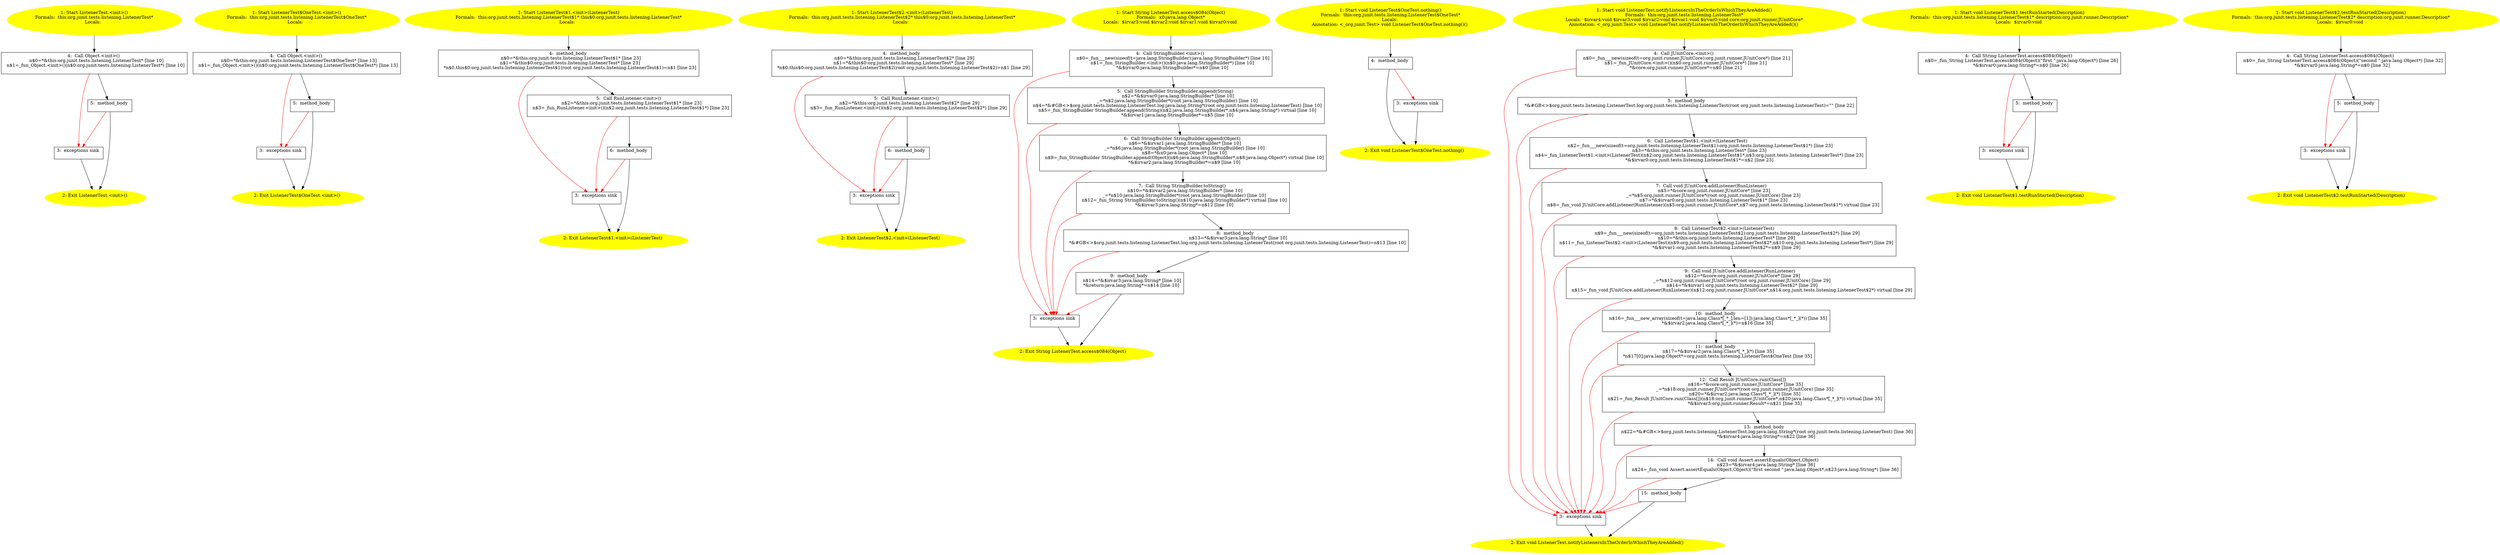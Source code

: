 /* @generated */
digraph cfg {
"org.junit.tests.listening.ListenerTest.<init>().4d257e3d358de69f761442c8391fc0e9_1" [label="1: Start ListenerTest.<init>()\nFormals:  this:org.junit.tests.listening.ListenerTest*\nLocals:  \n  " color=yellow style=filled]
	

	 "org.junit.tests.listening.ListenerTest.<init>().4d257e3d358de69f761442c8391fc0e9_1" -> "org.junit.tests.listening.ListenerTest.<init>().4d257e3d358de69f761442c8391fc0e9_4" ;
"org.junit.tests.listening.ListenerTest.<init>().4d257e3d358de69f761442c8391fc0e9_2" [label="2: Exit ListenerTest.<init>() \n  " color=yellow style=filled]
	

"org.junit.tests.listening.ListenerTest.<init>().4d257e3d358de69f761442c8391fc0e9_3" [label="3:  exceptions sink \n  " shape="box"]
	

	 "org.junit.tests.listening.ListenerTest.<init>().4d257e3d358de69f761442c8391fc0e9_3" -> "org.junit.tests.listening.ListenerTest.<init>().4d257e3d358de69f761442c8391fc0e9_2" ;
"org.junit.tests.listening.ListenerTest.<init>().4d257e3d358de69f761442c8391fc0e9_4" [label="4:  Call Object.<init>() \n   n$0=*&this:org.junit.tests.listening.ListenerTest* [line 10]\n  n$1=_fun_Object.<init>()(n$0:org.junit.tests.listening.ListenerTest*) [line 10]\n " shape="box"]
	

	 "org.junit.tests.listening.ListenerTest.<init>().4d257e3d358de69f761442c8391fc0e9_4" -> "org.junit.tests.listening.ListenerTest.<init>().4d257e3d358de69f761442c8391fc0e9_5" ;
	 "org.junit.tests.listening.ListenerTest.<init>().4d257e3d358de69f761442c8391fc0e9_4" -> "org.junit.tests.listening.ListenerTest.<init>().4d257e3d358de69f761442c8391fc0e9_3" [color="red" ];
"org.junit.tests.listening.ListenerTest.<init>().4d257e3d358de69f761442c8391fc0e9_5" [label="5:  method_body \n  " shape="box"]
	

	 "org.junit.tests.listening.ListenerTest.<init>().4d257e3d358de69f761442c8391fc0e9_5" -> "org.junit.tests.listening.ListenerTest.<init>().4d257e3d358de69f761442c8391fc0e9_2" ;
	 "org.junit.tests.listening.ListenerTest.<init>().4d257e3d358de69f761442c8391fc0e9_5" -> "org.junit.tests.listening.ListenerTest.<init>().4d257e3d358de69f761442c8391fc0e9_3" [color="red" ];
"org.junit.tests.listening.ListenerTest$OneTest.<init>().f3b870c544adf6a9bfa987ce3d5e44cc_1" [label="1: Start ListenerTest$OneTest.<init>()\nFormals:  this:org.junit.tests.listening.ListenerTest$OneTest*\nLocals:  \n  " color=yellow style=filled]
	

	 "org.junit.tests.listening.ListenerTest$OneTest.<init>().f3b870c544adf6a9bfa987ce3d5e44cc_1" -> "org.junit.tests.listening.ListenerTest$OneTest.<init>().f3b870c544adf6a9bfa987ce3d5e44cc_4" ;
"org.junit.tests.listening.ListenerTest$OneTest.<init>().f3b870c544adf6a9bfa987ce3d5e44cc_2" [label="2: Exit ListenerTest$OneTest.<init>() \n  " color=yellow style=filled]
	

"org.junit.tests.listening.ListenerTest$OneTest.<init>().f3b870c544adf6a9bfa987ce3d5e44cc_3" [label="3:  exceptions sink \n  " shape="box"]
	

	 "org.junit.tests.listening.ListenerTest$OneTest.<init>().f3b870c544adf6a9bfa987ce3d5e44cc_3" -> "org.junit.tests.listening.ListenerTest$OneTest.<init>().f3b870c544adf6a9bfa987ce3d5e44cc_2" ;
"org.junit.tests.listening.ListenerTest$OneTest.<init>().f3b870c544adf6a9bfa987ce3d5e44cc_4" [label="4:  Call Object.<init>() \n   n$0=*&this:org.junit.tests.listening.ListenerTest$OneTest* [line 13]\n  n$1=_fun_Object.<init>()(n$0:org.junit.tests.listening.ListenerTest$OneTest*) [line 13]\n " shape="box"]
	

	 "org.junit.tests.listening.ListenerTest$OneTest.<init>().f3b870c544adf6a9bfa987ce3d5e44cc_4" -> "org.junit.tests.listening.ListenerTest$OneTest.<init>().f3b870c544adf6a9bfa987ce3d5e44cc_5" ;
	 "org.junit.tests.listening.ListenerTest$OneTest.<init>().f3b870c544adf6a9bfa987ce3d5e44cc_4" -> "org.junit.tests.listening.ListenerTest$OneTest.<init>().f3b870c544adf6a9bfa987ce3d5e44cc_3" [color="red" ];
"org.junit.tests.listening.ListenerTest$OneTest.<init>().f3b870c544adf6a9bfa987ce3d5e44cc_5" [label="5:  method_body \n  " shape="box"]
	

	 "org.junit.tests.listening.ListenerTest$OneTest.<init>().f3b870c544adf6a9bfa987ce3d5e44cc_5" -> "org.junit.tests.listening.ListenerTest$OneTest.<init>().f3b870c544adf6a9bfa987ce3d5e44cc_2" ;
	 "org.junit.tests.listening.ListenerTest$OneTest.<init>().f3b870c544adf6a9bfa987ce3d5e44cc_5" -> "org.junit.tests.listening.ListenerTest$OneTest.<init>().f3b870c544adf6a9bfa987ce3d5e44cc_3" [color="red" ];
"org.junit.tests.listening.ListenerTest$1.<init>(org.junit.tests.listening.ListenerTest).420f41c5755d886f098857eac88bb2bb_1" [label="1: Start ListenerTest$1.<init>(ListenerTest)\nFormals:  this:org.junit.tests.listening.ListenerTest$1* this$0:org.junit.tests.listening.ListenerTest*\nLocals:  \n  " color=yellow style=filled]
	

	 "org.junit.tests.listening.ListenerTest$1.<init>(org.junit.tests.listening.ListenerTest).420f41c5755d886f098857eac88bb2bb_1" -> "org.junit.tests.listening.ListenerTest$1.<init>(org.junit.tests.listening.ListenerTest).420f41c5755d886f098857eac88bb2bb_4" ;
"org.junit.tests.listening.ListenerTest$1.<init>(org.junit.tests.listening.ListenerTest).420f41c5755d886f098857eac88bb2bb_2" [label="2: Exit ListenerTest$1.<init>(ListenerTest) \n  " color=yellow style=filled]
	

"org.junit.tests.listening.ListenerTest$1.<init>(org.junit.tests.listening.ListenerTest).420f41c5755d886f098857eac88bb2bb_3" [label="3:  exceptions sink \n  " shape="box"]
	

	 "org.junit.tests.listening.ListenerTest$1.<init>(org.junit.tests.listening.ListenerTest).420f41c5755d886f098857eac88bb2bb_3" -> "org.junit.tests.listening.ListenerTest$1.<init>(org.junit.tests.listening.ListenerTest).420f41c5755d886f098857eac88bb2bb_2" ;
"org.junit.tests.listening.ListenerTest$1.<init>(org.junit.tests.listening.ListenerTest).420f41c5755d886f098857eac88bb2bb_4" [label="4:  method_body \n   n$0=*&this:org.junit.tests.listening.ListenerTest$1* [line 23]\n  n$1=*&this$0:org.junit.tests.listening.ListenerTest* [line 23]\n  *n$0.this$0:org.junit.tests.listening.ListenerTest$1(root org.junit.tests.listening.ListenerTest$1)=n$1 [line 23]\n " shape="box"]
	

	 "org.junit.tests.listening.ListenerTest$1.<init>(org.junit.tests.listening.ListenerTest).420f41c5755d886f098857eac88bb2bb_4" -> "org.junit.tests.listening.ListenerTest$1.<init>(org.junit.tests.listening.ListenerTest).420f41c5755d886f098857eac88bb2bb_5" ;
	 "org.junit.tests.listening.ListenerTest$1.<init>(org.junit.tests.listening.ListenerTest).420f41c5755d886f098857eac88bb2bb_4" -> "org.junit.tests.listening.ListenerTest$1.<init>(org.junit.tests.listening.ListenerTest).420f41c5755d886f098857eac88bb2bb_3" [color="red" ];
"org.junit.tests.listening.ListenerTest$1.<init>(org.junit.tests.listening.ListenerTest).420f41c5755d886f098857eac88bb2bb_5" [label="5:  Call RunListener.<init>() \n   n$2=*&this:org.junit.tests.listening.ListenerTest$1* [line 23]\n  n$3=_fun_RunListener.<init>()(n$2:org.junit.tests.listening.ListenerTest$1*) [line 23]\n " shape="box"]
	

	 "org.junit.tests.listening.ListenerTest$1.<init>(org.junit.tests.listening.ListenerTest).420f41c5755d886f098857eac88bb2bb_5" -> "org.junit.tests.listening.ListenerTest$1.<init>(org.junit.tests.listening.ListenerTest).420f41c5755d886f098857eac88bb2bb_6" ;
	 "org.junit.tests.listening.ListenerTest$1.<init>(org.junit.tests.listening.ListenerTest).420f41c5755d886f098857eac88bb2bb_5" -> "org.junit.tests.listening.ListenerTest$1.<init>(org.junit.tests.listening.ListenerTest).420f41c5755d886f098857eac88bb2bb_3" [color="red" ];
"org.junit.tests.listening.ListenerTest$1.<init>(org.junit.tests.listening.ListenerTest).420f41c5755d886f098857eac88bb2bb_6" [label="6:  method_body \n  " shape="box"]
	

	 "org.junit.tests.listening.ListenerTest$1.<init>(org.junit.tests.listening.ListenerTest).420f41c5755d886f098857eac88bb2bb_6" -> "org.junit.tests.listening.ListenerTest$1.<init>(org.junit.tests.listening.ListenerTest).420f41c5755d886f098857eac88bb2bb_2" ;
	 "org.junit.tests.listening.ListenerTest$1.<init>(org.junit.tests.listening.ListenerTest).420f41c5755d886f098857eac88bb2bb_6" -> "org.junit.tests.listening.ListenerTest$1.<init>(org.junit.tests.listening.ListenerTest).420f41c5755d886f098857eac88bb2bb_3" [color="red" ];
"org.junit.tests.listening.ListenerTest$2.<init>(org.junit.tests.listening.ListenerTest).019b9154cdd16802c9022602b1dc0465_1" [label="1: Start ListenerTest$2.<init>(ListenerTest)\nFormals:  this:org.junit.tests.listening.ListenerTest$2* this$0:org.junit.tests.listening.ListenerTest*\nLocals:  \n  " color=yellow style=filled]
	

	 "org.junit.tests.listening.ListenerTest$2.<init>(org.junit.tests.listening.ListenerTest).019b9154cdd16802c9022602b1dc0465_1" -> "org.junit.tests.listening.ListenerTest$2.<init>(org.junit.tests.listening.ListenerTest).019b9154cdd16802c9022602b1dc0465_4" ;
"org.junit.tests.listening.ListenerTest$2.<init>(org.junit.tests.listening.ListenerTest).019b9154cdd16802c9022602b1dc0465_2" [label="2: Exit ListenerTest$2.<init>(ListenerTest) \n  " color=yellow style=filled]
	

"org.junit.tests.listening.ListenerTest$2.<init>(org.junit.tests.listening.ListenerTest).019b9154cdd16802c9022602b1dc0465_3" [label="3:  exceptions sink \n  " shape="box"]
	

	 "org.junit.tests.listening.ListenerTest$2.<init>(org.junit.tests.listening.ListenerTest).019b9154cdd16802c9022602b1dc0465_3" -> "org.junit.tests.listening.ListenerTest$2.<init>(org.junit.tests.listening.ListenerTest).019b9154cdd16802c9022602b1dc0465_2" ;
"org.junit.tests.listening.ListenerTest$2.<init>(org.junit.tests.listening.ListenerTest).019b9154cdd16802c9022602b1dc0465_4" [label="4:  method_body \n   n$0=*&this:org.junit.tests.listening.ListenerTest$2* [line 29]\n  n$1=*&this$0:org.junit.tests.listening.ListenerTest* [line 29]\n  *n$0.this$0:org.junit.tests.listening.ListenerTest$2(root org.junit.tests.listening.ListenerTest$2)=n$1 [line 29]\n " shape="box"]
	

	 "org.junit.tests.listening.ListenerTest$2.<init>(org.junit.tests.listening.ListenerTest).019b9154cdd16802c9022602b1dc0465_4" -> "org.junit.tests.listening.ListenerTest$2.<init>(org.junit.tests.listening.ListenerTest).019b9154cdd16802c9022602b1dc0465_5" ;
	 "org.junit.tests.listening.ListenerTest$2.<init>(org.junit.tests.listening.ListenerTest).019b9154cdd16802c9022602b1dc0465_4" -> "org.junit.tests.listening.ListenerTest$2.<init>(org.junit.tests.listening.ListenerTest).019b9154cdd16802c9022602b1dc0465_3" [color="red" ];
"org.junit.tests.listening.ListenerTest$2.<init>(org.junit.tests.listening.ListenerTest).019b9154cdd16802c9022602b1dc0465_5" [label="5:  Call RunListener.<init>() \n   n$2=*&this:org.junit.tests.listening.ListenerTest$2* [line 29]\n  n$3=_fun_RunListener.<init>()(n$2:org.junit.tests.listening.ListenerTest$2*) [line 29]\n " shape="box"]
	

	 "org.junit.tests.listening.ListenerTest$2.<init>(org.junit.tests.listening.ListenerTest).019b9154cdd16802c9022602b1dc0465_5" -> "org.junit.tests.listening.ListenerTest$2.<init>(org.junit.tests.listening.ListenerTest).019b9154cdd16802c9022602b1dc0465_6" ;
	 "org.junit.tests.listening.ListenerTest$2.<init>(org.junit.tests.listening.ListenerTest).019b9154cdd16802c9022602b1dc0465_5" -> "org.junit.tests.listening.ListenerTest$2.<init>(org.junit.tests.listening.ListenerTest).019b9154cdd16802c9022602b1dc0465_3" [color="red" ];
"org.junit.tests.listening.ListenerTest$2.<init>(org.junit.tests.listening.ListenerTest).019b9154cdd16802c9022602b1dc0465_6" [label="6:  method_body \n  " shape="box"]
	

	 "org.junit.tests.listening.ListenerTest$2.<init>(org.junit.tests.listening.ListenerTest).019b9154cdd16802c9022602b1dc0465_6" -> "org.junit.tests.listening.ListenerTest$2.<init>(org.junit.tests.listening.ListenerTest).019b9154cdd16802c9022602b1dc0465_2" ;
	 "org.junit.tests.listening.ListenerTest$2.<init>(org.junit.tests.listening.ListenerTest).019b9154cdd16802c9022602b1dc0465_6" -> "org.junit.tests.listening.ListenerTest$2.<init>(org.junit.tests.listening.ListenerTest).019b9154cdd16802c9022602b1dc0465_3" [color="red" ];
"org.junit.tests.listening.ListenerTest.access$084(java.lang.Object):java.lang.String.c1a30a4bd5b4ffefcb429ac8dc1a1bcd_1" [label="1: Start String ListenerTest.access$084(Object)\nFormals:  x0:java.lang.Object*\nLocals:  $irvar3:void $irvar2:void $irvar1:void $irvar0:void \n  " color=yellow style=filled]
	

	 "org.junit.tests.listening.ListenerTest.access$084(java.lang.Object):java.lang.String.c1a30a4bd5b4ffefcb429ac8dc1a1bcd_1" -> "org.junit.tests.listening.ListenerTest.access$084(java.lang.Object):java.lang.String.c1a30a4bd5b4ffefcb429ac8dc1a1bcd_4" ;
"org.junit.tests.listening.ListenerTest.access$084(java.lang.Object):java.lang.String.c1a30a4bd5b4ffefcb429ac8dc1a1bcd_2" [label="2: Exit String ListenerTest.access$084(Object) \n  " color=yellow style=filled]
	

"org.junit.tests.listening.ListenerTest.access$084(java.lang.Object):java.lang.String.c1a30a4bd5b4ffefcb429ac8dc1a1bcd_3" [label="3:  exceptions sink \n  " shape="box"]
	

	 "org.junit.tests.listening.ListenerTest.access$084(java.lang.Object):java.lang.String.c1a30a4bd5b4ffefcb429ac8dc1a1bcd_3" -> "org.junit.tests.listening.ListenerTest.access$084(java.lang.Object):java.lang.String.c1a30a4bd5b4ffefcb429ac8dc1a1bcd_2" ;
"org.junit.tests.listening.ListenerTest.access$084(java.lang.Object):java.lang.String.c1a30a4bd5b4ffefcb429ac8dc1a1bcd_4" [label="4:  Call StringBuilder.<init>() \n   n$0=_fun___new(sizeof(t=java.lang.StringBuilder):java.lang.StringBuilder*) [line 10]\n  n$1=_fun_StringBuilder.<init>()(n$0:java.lang.StringBuilder*) [line 10]\n  *&$irvar0:java.lang.StringBuilder*=n$0 [line 10]\n " shape="box"]
	

	 "org.junit.tests.listening.ListenerTest.access$084(java.lang.Object):java.lang.String.c1a30a4bd5b4ffefcb429ac8dc1a1bcd_4" -> "org.junit.tests.listening.ListenerTest.access$084(java.lang.Object):java.lang.String.c1a30a4bd5b4ffefcb429ac8dc1a1bcd_5" ;
	 "org.junit.tests.listening.ListenerTest.access$084(java.lang.Object):java.lang.String.c1a30a4bd5b4ffefcb429ac8dc1a1bcd_4" -> "org.junit.tests.listening.ListenerTest.access$084(java.lang.Object):java.lang.String.c1a30a4bd5b4ffefcb429ac8dc1a1bcd_3" [color="red" ];
"org.junit.tests.listening.ListenerTest.access$084(java.lang.Object):java.lang.String.c1a30a4bd5b4ffefcb429ac8dc1a1bcd_5" [label="5:  Call StringBuilder StringBuilder.append(String) \n   n$2=*&$irvar0:java.lang.StringBuilder* [line 10]\n  _=*n$2:java.lang.StringBuilder*(root java.lang.StringBuilder) [line 10]\n  n$4=*&#GB<>$org.junit.tests.listening.ListenerTest.log:java.lang.String*(root org.junit.tests.listening.ListenerTest) [line 10]\n  n$5=_fun_StringBuilder StringBuilder.append(String)(n$2:java.lang.StringBuilder*,n$4:java.lang.String*) virtual [line 10]\n  *&$irvar1:java.lang.StringBuilder*=n$5 [line 10]\n " shape="box"]
	

	 "org.junit.tests.listening.ListenerTest.access$084(java.lang.Object):java.lang.String.c1a30a4bd5b4ffefcb429ac8dc1a1bcd_5" -> "org.junit.tests.listening.ListenerTest.access$084(java.lang.Object):java.lang.String.c1a30a4bd5b4ffefcb429ac8dc1a1bcd_6" ;
	 "org.junit.tests.listening.ListenerTest.access$084(java.lang.Object):java.lang.String.c1a30a4bd5b4ffefcb429ac8dc1a1bcd_5" -> "org.junit.tests.listening.ListenerTest.access$084(java.lang.Object):java.lang.String.c1a30a4bd5b4ffefcb429ac8dc1a1bcd_3" [color="red" ];
"org.junit.tests.listening.ListenerTest.access$084(java.lang.Object):java.lang.String.c1a30a4bd5b4ffefcb429ac8dc1a1bcd_6" [label="6:  Call StringBuilder StringBuilder.append(Object) \n   n$6=*&$irvar1:java.lang.StringBuilder* [line 10]\n  _=*n$6:java.lang.StringBuilder*(root java.lang.StringBuilder) [line 10]\n  n$8=*&x0:java.lang.Object* [line 10]\n  n$9=_fun_StringBuilder StringBuilder.append(Object)(n$6:java.lang.StringBuilder*,n$8:java.lang.Object*) virtual [line 10]\n  *&$irvar2:java.lang.StringBuilder*=n$9 [line 10]\n " shape="box"]
	

	 "org.junit.tests.listening.ListenerTest.access$084(java.lang.Object):java.lang.String.c1a30a4bd5b4ffefcb429ac8dc1a1bcd_6" -> "org.junit.tests.listening.ListenerTest.access$084(java.lang.Object):java.lang.String.c1a30a4bd5b4ffefcb429ac8dc1a1bcd_7" ;
	 "org.junit.tests.listening.ListenerTest.access$084(java.lang.Object):java.lang.String.c1a30a4bd5b4ffefcb429ac8dc1a1bcd_6" -> "org.junit.tests.listening.ListenerTest.access$084(java.lang.Object):java.lang.String.c1a30a4bd5b4ffefcb429ac8dc1a1bcd_3" [color="red" ];
"org.junit.tests.listening.ListenerTest.access$084(java.lang.Object):java.lang.String.c1a30a4bd5b4ffefcb429ac8dc1a1bcd_7" [label="7:  Call String StringBuilder.toString() \n   n$10=*&$irvar2:java.lang.StringBuilder* [line 10]\n  _=*n$10:java.lang.StringBuilder*(root java.lang.StringBuilder) [line 10]\n  n$12=_fun_String StringBuilder.toString()(n$10:java.lang.StringBuilder*) virtual [line 10]\n  *&$irvar3:java.lang.String*=n$12 [line 10]\n " shape="box"]
	

	 "org.junit.tests.listening.ListenerTest.access$084(java.lang.Object):java.lang.String.c1a30a4bd5b4ffefcb429ac8dc1a1bcd_7" -> "org.junit.tests.listening.ListenerTest.access$084(java.lang.Object):java.lang.String.c1a30a4bd5b4ffefcb429ac8dc1a1bcd_8" ;
	 "org.junit.tests.listening.ListenerTest.access$084(java.lang.Object):java.lang.String.c1a30a4bd5b4ffefcb429ac8dc1a1bcd_7" -> "org.junit.tests.listening.ListenerTest.access$084(java.lang.Object):java.lang.String.c1a30a4bd5b4ffefcb429ac8dc1a1bcd_3" [color="red" ];
"org.junit.tests.listening.ListenerTest.access$084(java.lang.Object):java.lang.String.c1a30a4bd5b4ffefcb429ac8dc1a1bcd_8" [label="8:  method_body \n   n$13=*&$irvar3:java.lang.String* [line 10]\n  *&#GB<>$org.junit.tests.listening.ListenerTest.log:org.junit.tests.listening.ListenerTest(root org.junit.tests.listening.ListenerTest)=n$13 [line 10]\n " shape="box"]
	

	 "org.junit.tests.listening.ListenerTest.access$084(java.lang.Object):java.lang.String.c1a30a4bd5b4ffefcb429ac8dc1a1bcd_8" -> "org.junit.tests.listening.ListenerTest.access$084(java.lang.Object):java.lang.String.c1a30a4bd5b4ffefcb429ac8dc1a1bcd_9" ;
	 "org.junit.tests.listening.ListenerTest.access$084(java.lang.Object):java.lang.String.c1a30a4bd5b4ffefcb429ac8dc1a1bcd_8" -> "org.junit.tests.listening.ListenerTest.access$084(java.lang.Object):java.lang.String.c1a30a4bd5b4ffefcb429ac8dc1a1bcd_3" [color="red" ];
"org.junit.tests.listening.ListenerTest.access$084(java.lang.Object):java.lang.String.c1a30a4bd5b4ffefcb429ac8dc1a1bcd_9" [label="9:  method_body \n   n$14=*&$irvar3:java.lang.String* [line 10]\n  *&return:java.lang.String*=n$14 [line 10]\n " shape="box"]
	

	 "org.junit.tests.listening.ListenerTest.access$084(java.lang.Object):java.lang.String.c1a30a4bd5b4ffefcb429ac8dc1a1bcd_9" -> "org.junit.tests.listening.ListenerTest.access$084(java.lang.Object):java.lang.String.c1a30a4bd5b4ffefcb429ac8dc1a1bcd_2" ;
	 "org.junit.tests.listening.ListenerTest.access$084(java.lang.Object):java.lang.String.c1a30a4bd5b4ffefcb429ac8dc1a1bcd_9" -> "org.junit.tests.listening.ListenerTest.access$084(java.lang.Object):java.lang.String.c1a30a4bd5b4ffefcb429ac8dc1a1bcd_3" [color="red" ];
"org.junit.tests.listening.ListenerTest$OneTest.nothing():void.7be56301fd8786aff700378f3d30b3ed_1" [label="1: Start void ListenerTest$OneTest.nothing()\nFormals:  this:org.junit.tests.listening.ListenerTest$OneTest*\nLocals: \nAnnotation: <_org.junit.Test> void ListenerTest$OneTest.nothing()() \n  " color=yellow style=filled]
	

	 "org.junit.tests.listening.ListenerTest$OneTest.nothing():void.7be56301fd8786aff700378f3d30b3ed_1" -> "org.junit.tests.listening.ListenerTest$OneTest.nothing():void.7be56301fd8786aff700378f3d30b3ed_4" ;
"org.junit.tests.listening.ListenerTest$OneTest.nothing():void.7be56301fd8786aff700378f3d30b3ed_2" [label="2: Exit void ListenerTest$OneTest.nothing() \n  " color=yellow style=filled]
	

"org.junit.tests.listening.ListenerTest$OneTest.nothing():void.7be56301fd8786aff700378f3d30b3ed_3" [label="3:  exceptions sink \n  " shape="box"]
	

	 "org.junit.tests.listening.ListenerTest$OneTest.nothing():void.7be56301fd8786aff700378f3d30b3ed_3" -> "org.junit.tests.listening.ListenerTest$OneTest.nothing():void.7be56301fd8786aff700378f3d30b3ed_2" ;
"org.junit.tests.listening.ListenerTest$OneTest.nothing():void.7be56301fd8786aff700378f3d30b3ed_4" [label="4:  method_body \n  " shape="box"]
	

	 "org.junit.tests.listening.ListenerTest$OneTest.nothing():void.7be56301fd8786aff700378f3d30b3ed_4" -> "org.junit.tests.listening.ListenerTest$OneTest.nothing():void.7be56301fd8786aff700378f3d30b3ed_2" ;
	 "org.junit.tests.listening.ListenerTest$OneTest.nothing():void.7be56301fd8786aff700378f3d30b3ed_4" -> "org.junit.tests.listening.ListenerTest$OneTest.nothing():void.7be56301fd8786aff700378f3d30b3ed_3" [color="red" ];
"org.junit.tests.listening.ListenerTest.notifyListenersInTheOrderInWhichTheyAreAdded():void.cece620c4e38bbcd63d81c295dd0fb78_1" [label="1: Start void ListenerTest.notifyListenersInTheOrderInWhichTheyAreAdded()\nFormals:  this:org.junit.tests.listening.ListenerTest*\nLocals:  $irvar4:void $irvar3:void $irvar2:void $irvar1:void $irvar0:void core:org.junit.runner.JUnitCore*\nAnnotation: <_org.junit.Test> void ListenerTest.notifyListenersInTheOrderInWhichTheyAreAdded()() \n  " color=yellow style=filled]
	

	 "org.junit.tests.listening.ListenerTest.notifyListenersInTheOrderInWhichTheyAreAdded():void.cece620c4e38bbcd63d81c295dd0fb78_1" -> "org.junit.tests.listening.ListenerTest.notifyListenersInTheOrderInWhichTheyAreAdded():void.cece620c4e38bbcd63d81c295dd0fb78_4" ;
"org.junit.tests.listening.ListenerTest.notifyListenersInTheOrderInWhichTheyAreAdded():void.cece620c4e38bbcd63d81c295dd0fb78_2" [label="2: Exit void ListenerTest.notifyListenersInTheOrderInWhichTheyAreAdded() \n  " color=yellow style=filled]
	

"org.junit.tests.listening.ListenerTest.notifyListenersInTheOrderInWhichTheyAreAdded():void.cece620c4e38bbcd63d81c295dd0fb78_3" [label="3:  exceptions sink \n  " shape="box"]
	

	 "org.junit.tests.listening.ListenerTest.notifyListenersInTheOrderInWhichTheyAreAdded():void.cece620c4e38bbcd63d81c295dd0fb78_3" -> "org.junit.tests.listening.ListenerTest.notifyListenersInTheOrderInWhichTheyAreAdded():void.cece620c4e38bbcd63d81c295dd0fb78_2" ;
"org.junit.tests.listening.ListenerTest.notifyListenersInTheOrderInWhichTheyAreAdded():void.cece620c4e38bbcd63d81c295dd0fb78_4" [label="4:  Call JUnitCore.<init>() \n   n$0=_fun___new(sizeof(t=org.junit.runner.JUnitCore):org.junit.runner.JUnitCore*) [line 21]\n  n$1=_fun_JUnitCore.<init>()(n$0:org.junit.runner.JUnitCore*) [line 21]\n  *&core:org.junit.runner.JUnitCore*=n$0 [line 21]\n " shape="box"]
	

	 "org.junit.tests.listening.ListenerTest.notifyListenersInTheOrderInWhichTheyAreAdded():void.cece620c4e38bbcd63d81c295dd0fb78_4" -> "org.junit.tests.listening.ListenerTest.notifyListenersInTheOrderInWhichTheyAreAdded():void.cece620c4e38bbcd63d81c295dd0fb78_5" ;
	 "org.junit.tests.listening.ListenerTest.notifyListenersInTheOrderInWhichTheyAreAdded():void.cece620c4e38bbcd63d81c295dd0fb78_4" -> "org.junit.tests.listening.ListenerTest.notifyListenersInTheOrderInWhichTheyAreAdded():void.cece620c4e38bbcd63d81c295dd0fb78_3" [color="red" ];
"org.junit.tests.listening.ListenerTest.notifyListenersInTheOrderInWhichTheyAreAdded():void.cece620c4e38bbcd63d81c295dd0fb78_5" [label="5:  method_body \n   *&#GB<>$org.junit.tests.listening.ListenerTest.log:org.junit.tests.listening.ListenerTest(root org.junit.tests.listening.ListenerTest)=\"\" [line 22]\n " shape="box"]
	

	 "org.junit.tests.listening.ListenerTest.notifyListenersInTheOrderInWhichTheyAreAdded():void.cece620c4e38bbcd63d81c295dd0fb78_5" -> "org.junit.tests.listening.ListenerTest.notifyListenersInTheOrderInWhichTheyAreAdded():void.cece620c4e38bbcd63d81c295dd0fb78_6" ;
	 "org.junit.tests.listening.ListenerTest.notifyListenersInTheOrderInWhichTheyAreAdded():void.cece620c4e38bbcd63d81c295dd0fb78_5" -> "org.junit.tests.listening.ListenerTest.notifyListenersInTheOrderInWhichTheyAreAdded():void.cece620c4e38bbcd63d81c295dd0fb78_3" [color="red" ];
"org.junit.tests.listening.ListenerTest.notifyListenersInTheOrderInWhichTheyAreAdded():void.cece620c4e38bbcd63d81c295dd0fb78_6" [label="6:  Call ListenerTest$1.<init>(ListenerTest) \n   n$2=_fun___new(sizeof(t=org.junit.tests.listening.ListenerTest$1):org.junit.tests.listening.ListenerTest$1*) [line 23]\n  n$3=*&this:org.junit.tests.listening.ListenerTest* [line 23]\n  n$4=_fun_ListenerTest$1.<init>(ListenerTest)(n$2:org.junit.tests.listening.ListenerTest$1*,n$3:org.junit.tests.listening.ListenerTest*) [line 23]\n  *&$irvar0:org.junit.tests.listening.ListenerTest$1*=n$2 [line 23]\n " shape="box"]
	

	 "org.junit.tests.listening.ListenerTest.notifyListenersInTheOrderInWhichTheyAreAdded():void.cece620c4e38bbcd63d81c295dd0fb78_6" -> "org.junit.tests.listening.ListenerTest.notifyListenersInTheOrderInWhichTheyAreAdded():void.cece620c4e38bbcd63d81c295dd0fb78_7" ;
	 "org.junit.tests.listening.ListenerTest.notifyListenersInTheOrderInWhichTheyAreAdded():void.cece620c4e38bbcd63d81c295dd0fb78_6" -> "org.junit.tests.listening.ListenerTest.notifyListenersInTheOrderInWhichTheyAreAdded():void.cece620c4e38bbcd63d81c295dd0fb78_3" [color="red" ];
"org.junit.tests.listening.ListenerTest.notifyListenersInTheOrderInWhichTheyAreAdded():void.cece620c4e38bbcd63d81c295dd0fb78_7" [label="7:  Call void JUnitCore.addListener(RunListener) \n   n$5=*&core:org.junit.runner.JUnitCore* [line 23]\n  _=*n$5:org.junit.runner.JUnitCore*(root org.junit.runner.JUnitCore) [line 23]\n  n$7=*&$irvar0:org.junit.tests.listening.ListenerTest$1* [line 23]\n  n$8=_fun_void JUnitCore.addListener(RunListener)(n$5:org.junit.runner.JUnitCore*,n$7:org.junit.tests.listening.ListenerTest$1*) virtual [line 23]\n " shape="box"]
	

	 "org.junit.tests.listening.ListenerTest.notifyListenersInTheOrderInWhichTheyAreAdded():void.cece620c4e38bbcd63d81c295dd0fb78_7" -> "org.junit.tests.listening.ListenerTest.notifyListenersInTheOrderInWhichTheyAreAdded():void.cece620c4e38bbcd63d81c295dd0fb78_8" ;
	 "org.junit.tests.listening.ListenerTest.notifyListenersInTheOrderInWhichTheyAreAdded():void.cece620c4e38bbcd63d81c295dd0fb78_7" -> "org.junit.tests.listening.ListenerTest.notifyListenersInTheOrderInWhichTheyAreAdded():void.cece620c4e38bbcd63d81c295dd0fb78_3" [color="red" ];
"org.junit.tests.listening.ListenerTest.notifyListenersInTheOrderInWhichTheyAreAdded():void.cece620c4e38bbcd63d81c295dd0fb78_8" [label="8:  Call ListenerTest$2.<init>(ListenerTest) \n   n$9=_fun___new(sizeof(t=org.junit.tests.listening.ListenerTest$2):org.junit.tests.listening.ListenerTest$2*) [line 29]\n  n$10=*&this:org.junit.tests.listening.ListenerTest* [line 29]\n  n$11=_fun_ListenerTest$2.<init>(ListenerTest)(n$9:org.junit.tests.listening.ListenerTest$2*,n$10:org.junit.tests.listening.ListenerTest*) [line 29]\n  *&$irvar1:org.junit.tests.listening.ListenerTest$2*=n$9 [line 29]\n " shape="box"]
	

	 "org.junit.tests.listening.ListenerTest.notifyListenersInTheOrderInWhichTheyAreAdded():void.cece620c4e38bbcd63d81c295dd0fb78_8" -> "org.junit.tests.listening.ListenerTest.notifyListenersInTheOrderInWhichTheyAreAdded():void.cece620c4e38bbcd63d81c295dd0fb78_9" ;
	 "org.junit.tests.listening.ListenerTest.notifyListenersInTheOrderInWhichTheyAreAdded():void.cece620c4e38bbcd63d81c295dd0fb78_8" -> "org.junit.tests.listening.ListenerTest.notifyListenersInTheOrderInWhichTheyAreAdded():void.cece620c4e38bbcd63d81c295dd0fb78_3" [color="red" ];
"org.junit.tests.listening.ListenerTest.notifyListenersInTheOrderInWhichTheyAreAdded():void.cece620c4e38bbcd63d81c295dd0fb78_9" [label="9:  Call void JUnitCore.addListener(RunListener) \n   n$12=*&core:org.junit.runner.JUnitCore* [line 29]\n  _=*n$12:org.junit.runner.JUnitCore*(root org.junit.runner.JUnitCore) [line 29]\n  n$14=*&$irvar1:org.junit.tests.listening.ListenerTest$2* [line 29]\n  n$15=_fun_void JUnitCore.addListener(RunListener)(n$12:org.junit.runner.JUnitCore*,n$14:org.junit.tests.listening.ListenerTest$2*) virtual [line 29]\n " shape="box"]
	

	 "org.junit.tests.listening.ListenerTest.notifyListenersInTheOrderInWhichTheyAreAdded():void.cece620c4e38bbcd63d81c295dd0fb78_9" -> "org.junit.tests.listening.ListenerTest.notifyListenersInTheOrderInWhichTheyAreAdded():void.cece620c4e38bbcd63d81c295dd0fb78_10" ;
	 "org.junit.tests.listening.ListenerTest.notifyListenersInTheOrderInWhichTheyAreAdded():void.cece620c4e38bbcd63d81c295dd0fb78_9" -> "org.junit.tests.listening.ListenerTest.notifyListenersInTheOrderInWhichTheyAreAdded():void.cece620c4e38bbcd63d81c295dd0fb78_3" [color="red" ];
"org.junit.tests.listening.ListenerTest.notifyListenersInTheOrderInWhichTheyAreAdded():void.cece620c4e38bbcd63d81c295dd0fb78_10" [label="10:  method_body \n   n$16=_fun___new_array(sizeof(t=java.lang.Class*[_*_];len=[1]):java.lang.Class*[_*_](*)) [line 35]\n  *&$irvar2:java.lang.Class*[_*_](*)=n$16 [line 35]\n " shape="box"]
	

	 "org.junit.tests.listening.ListenerTest.notifyListenersInTheOrderInWhichTheyAreAdded():void.cece620c4e38bbcd63d81c295dd0fb78_10" -> "org.junit.tests.listening.ListenerTest.notifyListenersInTheOrderInWhichTheyAreAdded():void.cece620c4e38bbcd63d81c295dd0fb78_11" ;
	 "org.junit.tests.listening.ListenerTest.notifyListenersInTheOrderInWhichTheyAreAdded():void.cece620c4e38bbcd63d81c295dd0fb78_10" -> "org.junit.tests.listening.ListenerTest.notifyListenersInTheOrderInWhichTheyAreAdded():void.cece620c4e38bbcd63d81c295dd0fb78_3" [color="red" ];
"org.junit.tests.listening.ListenerTest.notifyListenersInTheOrderInWhichTheyAreAdded():void.cece620c4e38bbcd63d81c295dd0fb78_11" [label="11:  method_body \n   n$17=*&$irvar2:java.lang.Class*[_*_](*) [line 35]\n  *n$17[0]:java.lang.Object*=org.junit.tests.listening.ListenerTest$OneTest [line 35]\n " shape="box"]
	

	 "org.junit.tests.listening.ListenerTest.notifyListenersInTheOrderInWhichTheyAreAdded():void.cece620c4e38bbcd63d81c295dd0fb78_11" -> "org.junit.tests.listening.ListenerTest.notifyListenersInTheOrderInWhichTheyAreAdded():void.cece620c4e38bbcd63d81c295dd0fb78_12" ;
	 "org.junit.tests.listening.ListenerTest.notifyListenersInTheOrderInWhichTheyAreAdded():void.cece620c4e38bbcd63d81c295dd0fb78_11" -> "org.junit.tests.listening.ListenerTest.notifyListenersInTheOrderInWhichTheyAreAdded():void.cece620c4e38bbcd63d81c295dd0fb78_3" [color="red" ];
"org.junit.tests.listening.ListenerTest.notifyListenersInTheOrderInWhichTheyAreAdded():void.cece620c4e38bbcd63d81c295dd0fb78_12" [label="12:  Call Result JUnitCore.run(Class[]) \n   n$18=*&core:org.junit.runner.JUnitCore* [line 35]\n  _=*n$18:org.junit.runner.JUnitCore*(root org.junit.runner.JUnitCore) [line 35]\n  n$20=*&$irvar2:java.lang.Class*[_*_](*) [line 35]\n  n$21=_fun_Result JUnitCore.run(Class[])(n$18:org.junit.runner.JUnitCore*,n$20:java.lang.Class*[_*_](*)) virtual [line 35]\n  *&$irvar3:org.junit.runner.Result*=n$21 [line 35]\n " shape="box"]
	

	 "org.junit.tests.listening.ListenerTest.notifyListenersInTheOrderInWhichTheyAreAdded():void.cece620c4e38bbcd63d81c295dd0fb78_12" -> "org.junit.tests.listening.ListenerTest.notifyListenersInTheOrderInWhichTheyAreAdded():void.cece620c4e38bbcd63d81c295dd0fb78_13" ;
	 "org.junit.tests.listening.ListenerTest.notifyListenersInTheOrderInWhichTheyAreAdded():void.cece620c4e38bbcd63d81c295dd0fb78_12" -> "org.junit.tests.listening.ListenerTest.notifyListenersInTheOrderInWhichTheyAreAdded():void.cece620c4e38bbcd63d81c295dd0fb78_3" [color="red" ];
"org.junit.tests.listening.ListenerTest.notifyListenersInTheOrderInWhichTheyAreAdded():void.cece620c4e38bbcd63d81c295dd0fb78_13" [label="13:  method_body \n   n$22=*&#GB<>$org.junit.tests.listening.ListenerTest.log:java.lang.String*(root org.junit.tests.listening.ListenerTest) [line 36]\n  *&$irvar4:java.lang.String*=n$22 [line 36]\n " shape="box"]
	

	 "org.junit.tests.listening.ListenerTest.notifyListenersInTheOrderInWhichTheyAreAdded():void.cece620c4e38bbcd63d81c295dd0fb78_13" -> "org.junit.tests.listening.ListenerTest.notifyListenersInTheOrderInWhichTheyAreAdded():void.cece620c4e38bbcd63d81c295dd0fb78_14" ;
	 "org.junit.tests.listening.ListenerTest.notifyListenersInTheOrderInWhichTheyAreAdded():void.cece620c4e38bbcd63d81c295dd0fb78_13" -> "org.junit.tests.listening.ListenerTest.notifyListenersInTheOrderInWhichTheyAreAdded():void.cece620c4e38bbcd63d81c295dd0fb78_3" [color="red" ];
"org.junit.tests.listening.ListenerTest.notifyListenersInTheOrderInWhichTheyAreAdded():void.cece620c4e38bbcd63d81c295dd0fb78_14" [label="14:  Call void Assert.assertEquals(Object,Object) \n   n$23=*&$irvar4:java.lang.String* [line 36]\n  n$24=_fun_void Assert.assertEquals(Object,Object)(\"first second \":java.lang.Object*,n$23:java.lang.String*) [line 36]\n " shape="box"]
	

	 "org.junit.tests.listening.ListenerTest.notifyListenersInTheOrderInWhichTheyAreAdded():void.cece620c4e38bbcd63d81c295dd0fb78_14" -> "org.junit.tests.listening.ListenerTest.notifyListenersInTheOrderInWhichTheyAreAdded():void.cece620c4e38bbcd63d81c295dd0fb78_15" ;
	 "org.junit.tests.listening.ListenerTest.notifyListenersInTheOrderInWhichTheyAreAdded():void.cece620c4e38bbcd63d81c295dd0fb78_14" -> "org.junit.tests.listening.ListenerTest.notifyListenersInTheOrderInWhichTheyAreAdded():void.cece620c4e38bbcd63d81c295dd0fb78_3" [color="red" ];
"org.junit.tests.listening.ListenerTest.notifyListenersInTheOrderInWhichTheyAreAdded():void.cece620c4e38bbcd63d81c295dd0fb78_15" [label="15:  method_body \n  " shape="box"]
	

	 "org.junit.tests.listening.ListenerTest.notifyListenersInTheOrderInWhichTheyAreAdded():void.cece620c4e38bbcd63d81c295dd0fb78_15" -> "org.junit.tests.listening.ListenerTest.notifyListenersInTheOrderInWhichTheyAreAdded():void.cece620c4e38bbcd63d81c295dd0fb78_2" ;
	 "org.junit.tests.listening.ListenerTest.notifyListenersInTheOrderInWhichTheyAreAdded():void.cece620c4e38bbcd63d81c295dd0fb78_15" -> "org.junit.tests.listening.ListenerTest.notifyListenersInTheOrderInWhichTheyAreAdded():void.cece620c4e38bbcd63d81c295dd0fb78_3" [color="red" ];
"org.junit.tests.listening.ListenerTest$1.testRunStarted(org.junit.runner.Description):void.39744d2a96ff83f0d0f8d0d58cc0c583_1" [label="1: Start void ListenerTest$1.testRunStarted(Description)\nFormals:  this:org.junit.tests.listening.ListenerTest$1* description:org.junit.runner.Description*\nLocals:  $irvar0:void \n  " color=yellow style=filled]
	

	 "org.junit.tests.listening.ListenerTest$1.testRunStarted(org.junit.runner.Description):void.39744d2a96ff83f0d0f8d0d58cc0c583_1" -> "org.junit.tests.listening.ListenerTest$1.testRunStarted(org.junit.runner.Description):void.39744d2a96ff83f0d0f8d0d58cc0c583_4" ;
"org.junit.tests.listening.ListenerTest$1.testRunStarted(org.junit.runner.Description):void.39744d2a96ff83f0d0f8d0d58cc0c583_2" [label="2: Exit void ListenerTest$1.testRunStarted(Description) \n  " color=yellow style=filled]
	

"org.junit.tests.listening.ListenerTest$1.testRunStarted(org.junit.runner.Description):void.39744d2a96ff83f0d0f8d0d58cc0c583_3" [label="3:  exceptions sink \n  " shape="box"]
	

	 "org.junit.tests.listening.ListenerTest$1.testRunStarted(org.junit.runner.Description):void.39744d2a96ff83f0d0f8d0d58cc0c583_3" -> "org.junit.tests.listening.ListenerTest$1.testRunStarted(org.junit.runner.Description):void.39744d2a96ff83f0d0f8d0d58cc0c583_2" ;
"org.junit.tests.listening.ListenerTest$1.testRunStarted(org.junit.runner.Description):void.39744d2a96ff83f0d0f8d0d58cc0c583_4" [label="4:  Call String ListenerTest.access$084(Object) \n   n$0=_fun_String ListenerTest.access$084(Object)(\"first \":java.lang.Object*) [line 26]\n  *&$irvar0:java.lang.String*=n$0 [line 26]\n " shape="box"]
	

	 "org.junit.tests.listening.ListenerTest$1.testRunStarted(org.junit.runner.Description):void.39744d2a96ff83f0d0f8d0d58cc0c583_4" -> "org.junit.tests.listening.ListenerTest$1.testRunStarted(org.junit.runner.Description):void.39744d2a96ff83f0d0f8d0d58cc0c583_5" ;
	 "org.junit.tests.listening.ListenerTest$1.testRunStarted(org.junit.runner.Description):void.39744d2a96ff83f0d0f8d0d58cc0c583_4" -> "org.junit.tests.listening.ListenerTest$1.testRunStarted(org.junit.runner.Description):void.39744d2a96ff83f0d0f8d0d58cc0c583_3" [color="red" ];
"org.junit.tests.listening.ListenerTest$1.testRunStarted(org.junit.runner.Description):void.39744d2a96ff83f0d0f8d0d58cc0c583_5" [label="5:  method_body \n  " shape="box"]
	

	 "org.junit.tests.listening.ListenerTest$1.testRunStarted(org.junit.runner.Description):void.39744d2a96ff83f0d0f8d0d58cc0c583_5" -> "org.junit.tests.listening.ListenerTest$1.testRunStarted(org.junit.runner.Description):void.39744d2a96ff83f0d0f8d0d58cc0c583_2" ;
	 "org.junit.tests.listening.ListenerTest$1.testRunStarted(org.junit.runner.Description):void.39744d2a96ff83f0d0f8d0d58cc0c583_5" -> "org.junit.tests.listening.ListenerTest$1.testRunStarted(org.junit.runner.Description):void.39744d2a96ff83f0d0f8d0d58cc0c583_3" [color="red" ];
"org.junit.tests.listening.ListenerTest$2.testRunStarted(org.junit.runner.Description):void.715fe0b961cd57806e644a3311f4060d_1" [label="1: Start void ListenerTest$2.testRunStarted(Description)\nFormals:  this:org.junit.tests.listening.ListenerTest$2* description:org.junit.runner.Description*\nLocals:  $irvar0:void \n  " color=yellow style=filled]
	

	 "org.junit.tests.listening.ListenerTest$2.testRunStarted(org.junit.runner.Description):void.715fe0b961cd57806e644a3311f4060d_1" -> "org.junit.tests.listening.ListenerTest$2.testRunStarted(org.junit.runner.Description):void.715fe0b961cd57806e644a3311f4060d_4" ;
"org.junit.tests.listening.ListenerTest$2.testRunStarted(org.junit.runner.Description):void.715fe0b961cd57806e644a3311f4060d_2" [label="2: Exit void ListenerTest$2.testRunStarted(Description) \n  " color=yellow style=filled]
	

"org.junit.tests.listening.ListenerTest$2.testRunStarted(org.junit.runner.Description):void.715fe0b961cd57806e644a3311f4060d_3" [label="3:  exceptions sink \n  " shape="box"]
	

	 "org.junit.tests.listening.ListenerTest$2.testRunStarted(org.junit.runner.Description):void.715fe0b961cd57806e644a3311f4060d_3" -> "org.junit.tests.listening.ListenerTest$2.testRunStarted(org.junit.runner.Description):void.715fe0b961cd57806e644a3311f4060d_2" ;
"org.junit.tests.listening.ListenerTest$2.testRunStarted(org.junit.runner.Description):void.715fe0b961cd57806e644a3311f4060d_4" [label="4:  Call String ListenerTest.access$084(Object) \n   n$0=_fun_String ListenerTest.access$084(Object)(\"second \":java.lang.Object*) [line 32]\n  *&$irvar0:java.lang.String*=n$0 [line 32]\n " shape="box"]
	

	 "org.junit.tests.listening.ListenerTest$2.testRunStarted(org.junit.runner.Description):void.715fe0b961cd57806e644a3311f4060d_4" -> "org.junit.tests.listening.ListenerTest$2.testRunStarted(org.junit.runner.Description):void.715fe0b961cd57806e644a3311f4060d_5" ;
	 "org.junit.tests.listening.ListenerTest$2.testRunStarted(org.junit.runner.Description):void.715fe0b961cd57806e644a3311f4060d_4" -> "org.junit.tests.listening.ListenerTest$2.testRunStarted(org.junit.runner.Description):void.715fe0b961cd57806e644a3311f4060d_3" [color="red" ];
"org.junit.tests.listening.ListenerTest$2.testRunStarted(org.junit.runner.Description):void.715fe0b961cd57806e644a3311f4060d_5" [label="5:  method_body \n  " shape="box"]
	

	 "org.junit.tests.listening.ListenerTest$2.testRunStarted(org.junit.runner.Description):void.715fe0b961cd57806e644a3311f4060d_5" -> "org.junit.tests.listening.ListenerTest$2.testRunStarted(org.junit.runner.Description):void.715fe0b961cd57806e644a3311f4060d_2" ;
	 "org.junit.tests.listening.ListenerTest$2.testRunStarted(org.junit.runner.Description):void.715fe0b961cd57806e644a3311f4060d_5" -> "org.junit.tests.listening.ListenerTest$2.testRunStarted(org.junit.runner.Description):void.715fe0b961cd57806e644a3311f4060d_3" [color="red" ];
}
